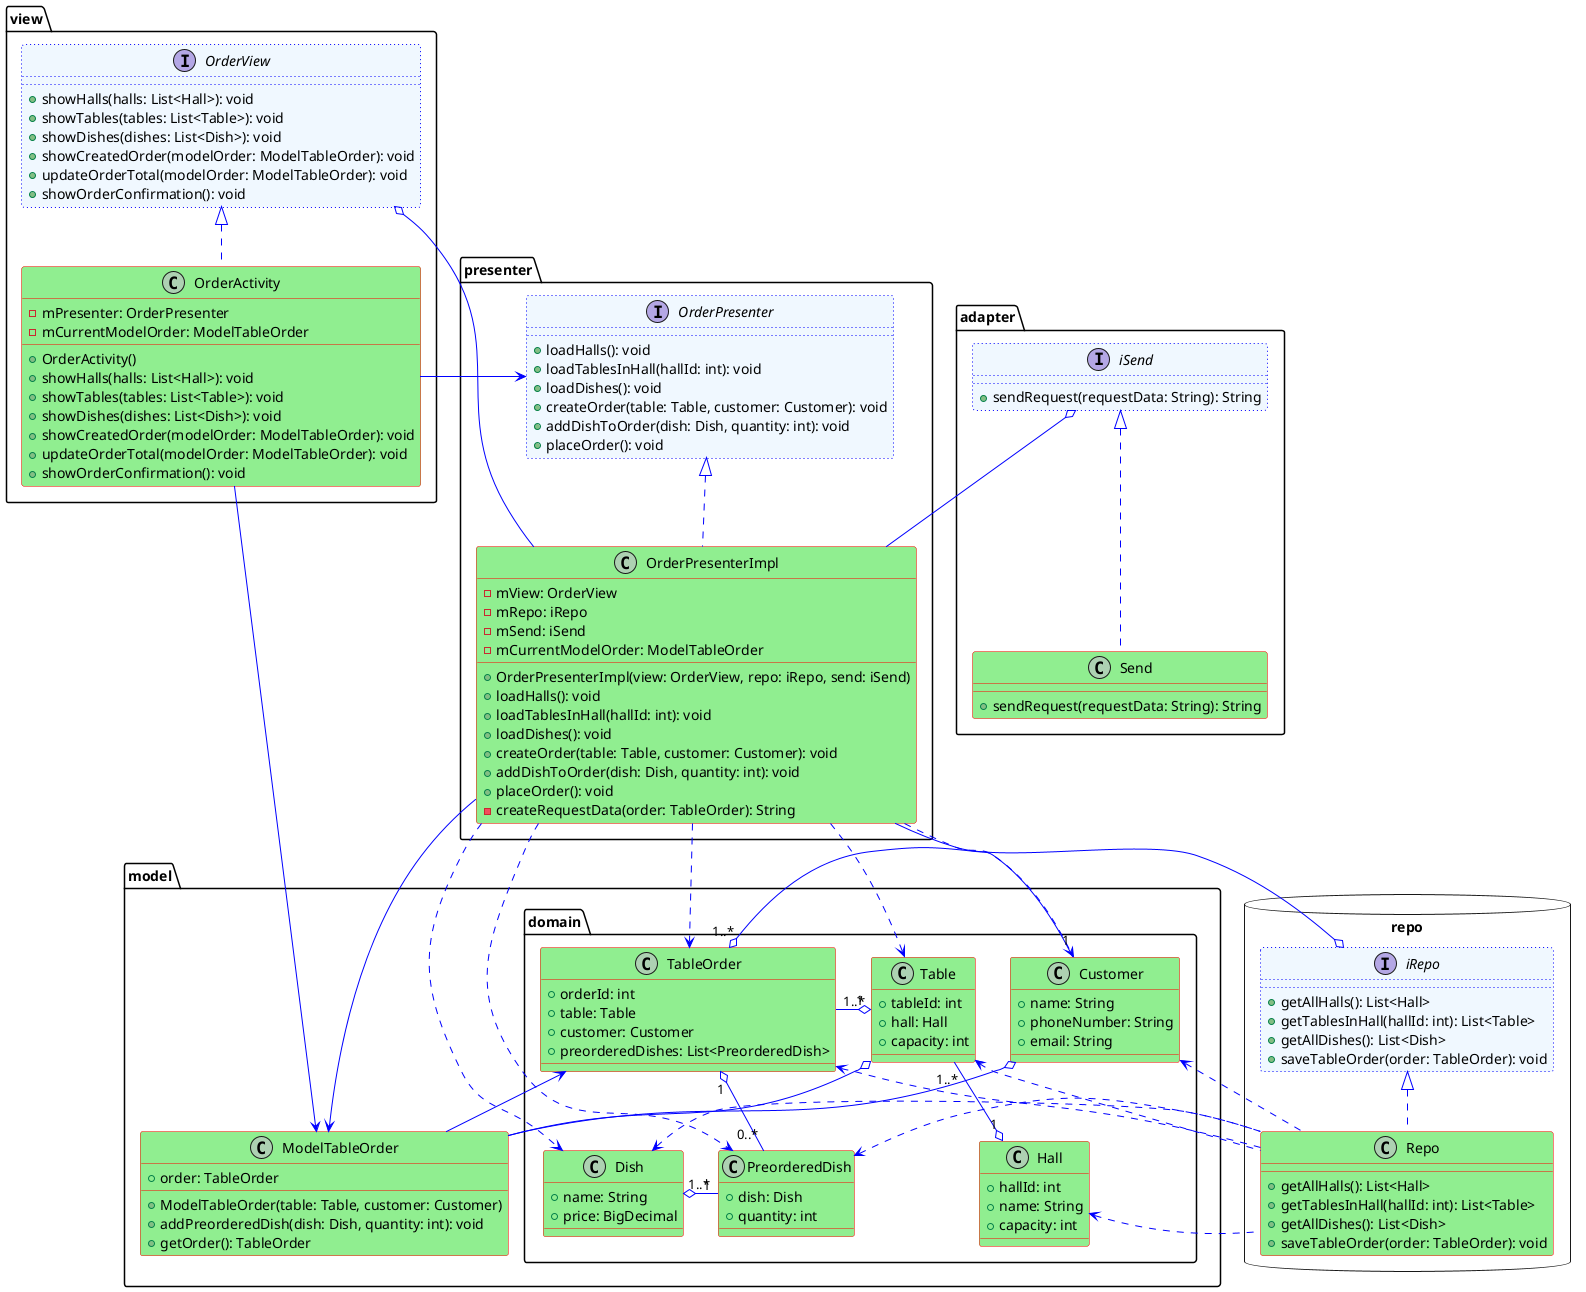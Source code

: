 @startuml booking_table
' задаем параметры для всех классов по умолчанию
skinparam class {
  ' задаем светлозеленый цвет для фона классов по умолчанию
  BackgroundColor LightGreen
  ' задаем синий цвет для связей классов по умолчанию
  ArrowColor      Blue
  ' задаем красный цвет для контуров классов по умолчанию
  BorderColor     Red
}

' задаем цвет кружочков внутри элементов по умолцанию
skinparam stereotypeCBackgroundColor Magenta

' второй вариант - пробую сгруппировать пакеты и нормально отобразить связи и интерфейсы здесь
!define ENTITY class


package "model" {
    ENTITY ModelTableOrder {
        +order: TableOrder
        +ModelTableOrder(table: Table, customer: Customer)
        +addPreorderedDish(dish: Dish, quantity: int): void
        +getOrder(): TableOrder
    }
    package "domain"{
    ENTITY Customer {
        +name: String
        +phoneNumber: String
        +email: String
    }

    ENTITY Dish {
        +name: String
        +price: BigDecimal
    }

    ENTITY Hall {
        +hallId: int
        +name: String
        +capacity: int
    }

    ENTITY PreorderedDish {
        +dish: Dish
        +quantity: int
    }

    ENTITY Table {
        +tableId: int
        +hall: Hall
        +capacity: int
    }

    ENTITY TableOrder {
        +orderId: int
        +table: Table
        +customer: Customer
        +preorderedDishes: List<PreorderedDish>
    }
    }
    
}

package "repo" <<Database>> {
    interface iRepo #aliceblue ##[dotted]blue{
        +getAllHalls(): List<Hall>
        +getTablesInHall(hallId: int): List<Table>
        +getAllDishes(): List<Dish>
        +saveTableOrder(order: TableOrder): void
    }

    class Repo implements iRepo{
        +getAllHalls(): List<Hall>
        +getTablesInHall(hallId: int): List<Table>
        +getAllDishes(): List<Dish>
        +saveTableOrder(order: TableOrder): void
    }
}

package "adapter" {
    interface iSend #aliceblue ##[dotted]blue{
        +sendRequest(requestData: String): String
    }

    class Send implements iSend{
        +sendRequest(requestData: String): String
    }
}

package "view" {
    interface OrderView #aliceblue ##[dotted]blue{
        +showHalls(halls: List<Hall>): void
        +showTables(tables: List<Table>): void
        +showDishes(dishes: List<Dish>): void
        +showCreatedOrder(modelOrder: ModelTableOrder): void
        +updateOrderTotal(modelOrder: ModelTableOrder): void
        +showOrderConfirmation(): void
    }

    class OrderActivity implements OrderView{
        -mPresenter: OrderPresenter
        -mCurrentModelOrder: ModelTableOrder

        +OrderActivity()
        +showHalls(halls: List<Hall>): void
        +showTables(tables: List<Table>): void
        +showDishes(dishes: List<Dish>): void
        +showCreatedOrder(modelOrder: ModelTableOrder): void
        +updateOrderTotal(modelOrder: ModelTableOrder): void
        +showOrderConfirmation(): void
        ' // Дополнительные методы для взаимодействия с пользователем
    }
}

package "presenter" {
    interface OrderPresenter #aliceblue ##[dotted]blue{
        +loadHalls(): void
        +loadTablesInHall(hallId: int): void
        +loadDishes(): void
        +createOrder(table: Table, customer: Customer): void
        +addDishToOrder(dish: Dish, quantity: int): void
        +placeOrder(): void
    }

    class OrderPresenterImpl implements OrderPresenter{
        -mView: OrderView
        -mRepo: iRepo
        -mSend: iSend
        -mCurrentModelOrder: ModelTableOrder

        +OrderPresenterImpl(view: OrderView, repo: iRepo, send: iSend)
        +loadHalls(): void
        +loadTablesInHall(hallId: int): void
        +loadDishes(): void
        +createOrder(table: Table, customer: Customer): void
        +addDishToOrder(dish: Dish, quantity: int): void
        +placeOrder(): void
        -createRequestData(order: TableOrder): String
    }
}



iSend o-- OrderPresenterImpl
OrderView o- OrderPresenterImpl
OrderPresenterImpl --o iRepo
' OrderPresenterImpl -> iSend
' OrderPresenterImpl -> OrderView
' ??? OrderView <- OrderPresenterImpl

OrderPresenterImpl --> ModelTableOrder

OrderPresenterImpl ..> TableOrder
OrderPresenterImpl ..> Table
OrderPresenterImpl ..> Dish
OrderPresenterImpl ..> PreorderedDish
OrderPresenterImpl ..> Customer

' Customer "1" o- "1..*" TableOrder
' TableOrder "1..*" -o "1" Table
TableOrder "1" o-- "0..*" PreorderedDish
Table  "1..*" --o "1" Hall
Dish "1..*" o- "1" PreorderedDish
TableOrder "1..*" o-left  "1" Customer
TableOrder "1..*" -right-o "1" Table

TableOrder <. Repo
Table <. Repo
Dish <. Repo
PreorderedDish <. Repo
Customer <. Repo
Hall <. Repo

TableOrder <-- ModelTableOrder
Table o- ModelTableOrder
Customer o- ModelTableOrder


OrderActivity -> OrderPresenter
OrderActivity --> ModelTableOrder

' OrderPresenter <- OrderActivity
' OrderPresenter --> OrderPresenterImpl
' OrderView --> OrderActivity

@enduml
